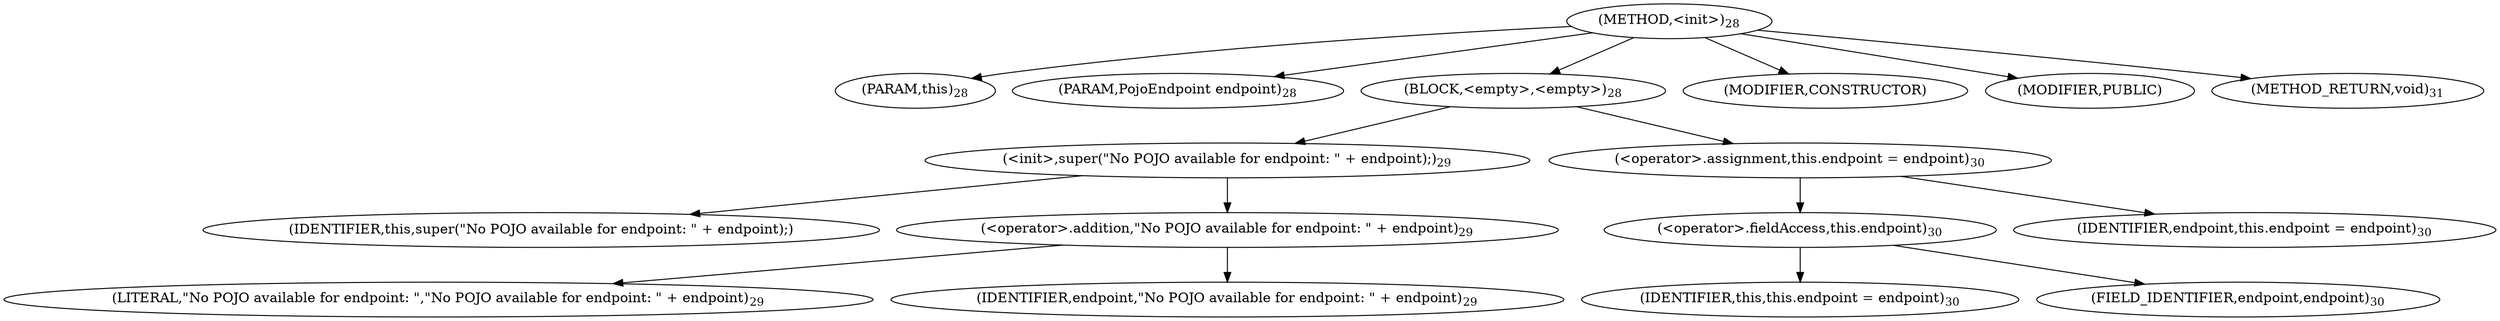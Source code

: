 digraph "&lt;init&gt;" {  
"11" [label = <(METHOD,&lt;init&gt;)<SUB>28</SUB>> ]
"4" [label = <(PARAM,this)<SUB>28</SUB>> ]
"12" [label = <(PARAM,PojoEndpoint endpoint)<SUB>28</SUB>> ]
"13" [label = <(BLOCK,&lt;empty&gt;,&lt;empty&gt;)<SUB>28</SUB>> ]
"14" [label = <(&lt;init&gt;,super(&quot;No POJO available for endpoint: &quot; + endpoint);)<SUB>29</SUB>> ]
"3" [label = <(IDENTIFIER,this,super(&quot;No POJO available for endpoint: &quot; + endpoint);)> ]
"15" [label = <(&lt;operator&gt;.addition,&quot;No POJO available for endpoint: &quot; + endpoint)<SUB>29</SUB>> ]
"16" [label = <(LITERAL,&quot;No POJO available for endpoint: &quot;,&quot;No POJO available for endpoint: &quot; + endpoint)<SUB>29</SUB>> ]
"17" [label = <(IDENTIFIER,endpoint,&quot;No POJO available for endpoint: &quot; + endpoint)<SUB>29</SUB>> ]
"18" [label = <(&lt;operator&gt;.assignment,this.endpoint = endpoint)<SUB>30</SUB>> ]
"19" [label = <(&lt;operator&gt;.fieldAccess,this.endpoint)<SUB>30</SUB>> ]
"5" [label = <(IDENTIFIER,this,this.endpoint = endpoint)<SUB>30</SUB>> ]
"20" [label = <(FIELD_IDENTIFIER,endpoint,endpoint)<SUB>30</SUB>> ]
"21" [label = <(IDENTIFIER,endpoint,this.endpoint = endpoint)<SUB>30</SUB>> ]
"22" [label = <(MODIFIER,CONSTRUCTOR)> ]
"23" [label = <(MODIFIER,PUBLIC)> ]
"24" [label = <(METHOD_RETURN,void)<SUB>31</SUB>> ]
  "11" -> "4" 
  "11" -> "12" 
  "11" -> "13" 
  "11" -> "22" 
  "11" -> "23" 
  "11" -> "24" 
  "13" -> "14" 
  "13" -> "18" 
  "14" -> "3" 
  "14" -> "15" 
  "15" -> "16" 
  "15" -> "17" 
  "18" -> "19" 
  "18" -> "21" 
  "19" -> "5" 
  "19" -> "20" 
}
